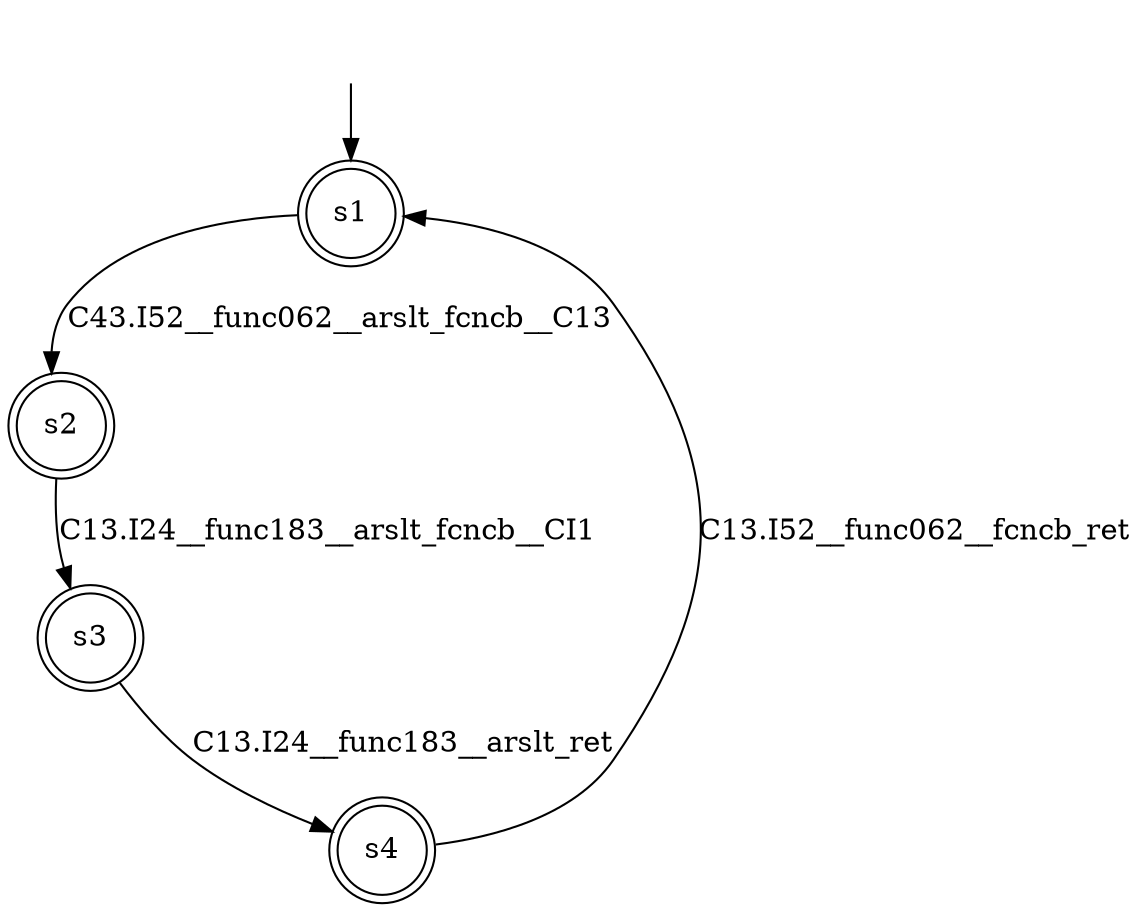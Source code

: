 digraph automaton {
	1 [label=<s1> shape="doublecircle"];
	2 [label=<s2> shape="doublecircle"];
	3 [label=<s3> shape="doublecircle"];
	4 [label=<s4> shape="doublecircle"];
	__init1 [label=<> shape="none"];
	__init1 -> 1;
	1 -> 2 [label=<C43.I52__func062__arslt_fcncb__C13> id="1-0-2"];
	2 -> 3 [label=<C13.I24__func183__arslt_fcncb__CI1> id="2-0-3"];
	3 -> 4 [label=<C13.I24__func183__arslt_ret> id="3-0-4"];
	4 -> 1 [label=<C13.I52__func062__fcncb_ret> id="4-0-1"];
}

